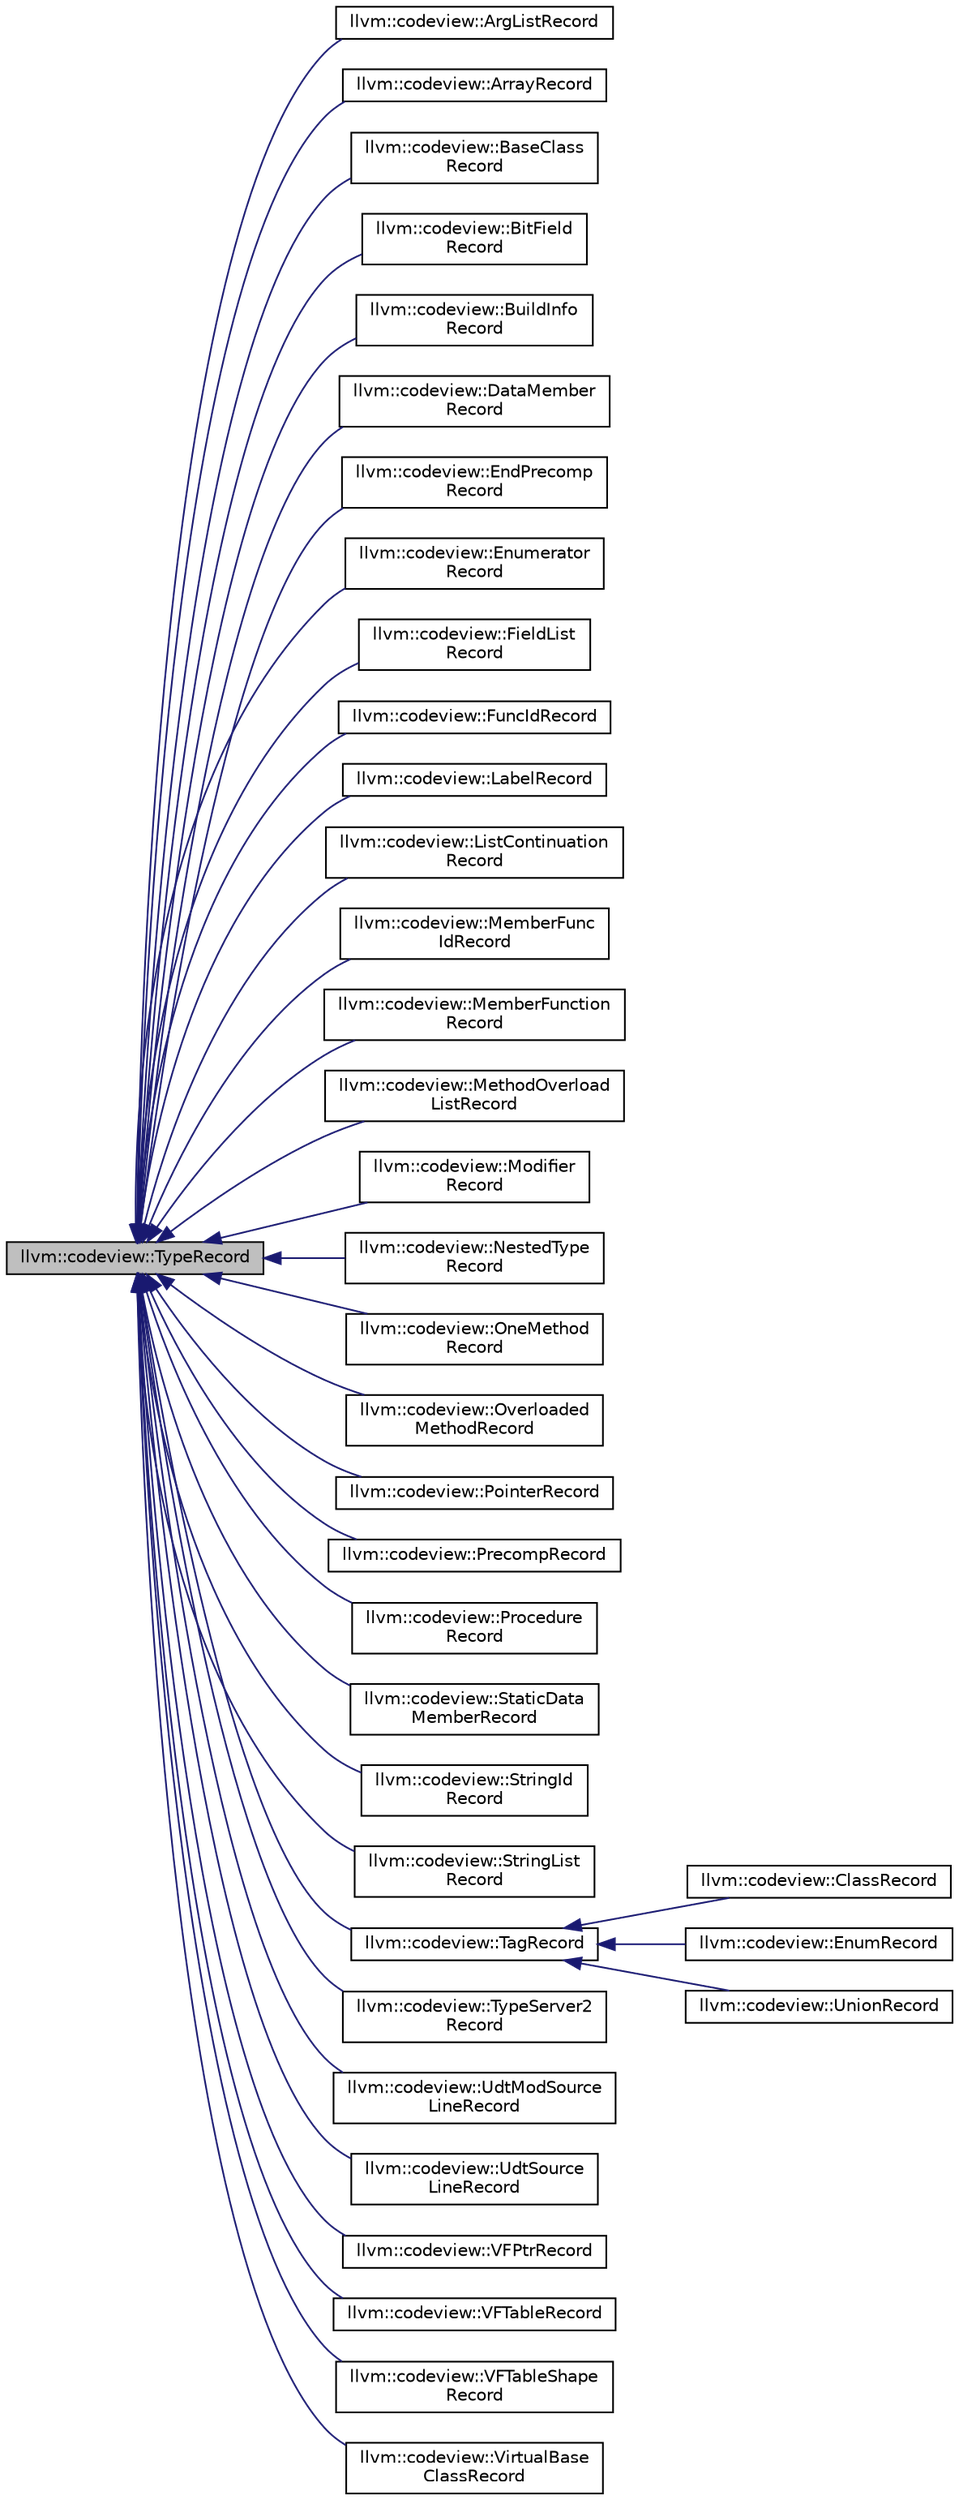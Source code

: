 digraph "llvm::codeview::TypeRecord"
{
 // LATEX_PDF_SIZE
  bgcolor="transparent";
  edge [fontname="Helvetica",fontsize="10",labelfontname="Helvetica",labelfontsize="10"];
  node [fontname="Helvetica",fontsize="10",shape="box"];
  rankdir="LR";
  Node1 [label="llvm::codeview::TypeRecord",height=0.2,width=0.4,color="black", fillcolor="grey75", style="filled", fontcolor="black",tooltip=" "];
  Node1 -> Node2 [dir="back",color="midnightblue",fontsize="10",style="solid",fontname="Helvetica"];
  Node2 [label="llvm::codeview::ArgListRecord",height=0.2,width=0.4,color="black",URL="$classllvm_1_1codeview_1_1ArgListRecord.html",tooltip=" "];
  Node1 -> Node3 [dir="back",color="midnightblue",fontsize="10",style="solid",fontname="Helvetica"];
  Node3 [label="llvm::codeview::ArrayRecord",height=0.2,width=0.4,color="black",URL="$classllvm_1_1codeview_1_1ArrayRecord.html",tooltip=" "];
  Node1 -> Node4 [dir="back",color="midnightblue",fontsize="10",style="solid",fontname="Helvetica"];
  Node4 [label="llvm::codeview::BaseClass\lRecord",height=0.2,width=0.4,color="black",URL="$classllvm_1_1codeview_1_1BaseClassRecord.html",tooltip=" "];
  Node1 -> Node5 [dir="back",color="midnightblue",fontsize="10",style="solid",fontname="Helvetica"];
  Node5 [label="llvm::codeview::BitField\lRecord",height=0.2,width=0.4,color="black",URL="$classllvm_1_1codeview_1_1BitFieldRecord.html",tooltip=" "];
  Node1 -> Node6 [dir="back",color="midnightblue",fontsize="10",style="solid",fontname="Helvetica"];
  Node6 [label="llvm::codeview::BuildInfo\lRecord",height=0.2,width=0.4,color="black",URL="$classllvm_1_1codeview_1_1BuildInfoRecord.html",tooltip=" "];
  Node1 -> Node7 [dir="back",color="midnightblue",fontsize="10",style="solid",fontname="Helvetica"];
  Node7 [label="llvm::codeview::DataMember\lRecord",height=0.2,width=0.4,color="black",URL="$classllvm_1_1codeview_1_1DataMemberRecord.html",tooltip=" "];
  Node1 -> Node8 [dir="back",color="midnightblue",fontsize="10",style="solid",fontname="Helvetica"];
  Node8 [label="llvm::codeview::EndPrecomp\lRecord",height=0.2,width=0.4,color="black",URL="$classllvm_1_1codeview_1_1EndPrecompRecord.html",tooltip=" "];
  Node1 -> Node9 [dir="back",color="midnightblue",fontsize="10",style="solid",fontname="Helvetica"];
  Node9 [label="llvm::codeview::Enumerator\lRecord",height=0.2,width=0.4,color="black",URL="$classllvm_1_1codeview_1_1EnumeratorRecord.html",tooltip=" "];
  Node1 -> Node10 [dir="back",color="midnightblue",fontsize="10",style="solid",fontname="Helvetica"];
  Node10 [label="llvm::codeview::FieldList\lRecord",height=0.2,width=0.4,color="black",URL="$classllvm_1_1codeview_1_1FieldListRecord.html",tooltip=" "];
  Node1 -> Node11 [dir="back",color="midnightblue",fontsize="10",style="solid",fontname="Helvetica"];
  Node11 [label="llvm::codeview::FuncIdRecord",height=0.2,width=0.4,color="black",URL="$classllvm_1_1codeview_1_1FuncIdRecord.html",tooltip=" "];
  Node1 -> Node12 [dir="back",color="midnightblue",fontsize="10",style="solid",fontname="Helvetica"];
  Node12 [label="llvm::codeview::LabelRecord",height=0.2,width=0.4,color="black",URL="$classllvm_1_1codeview_1_1LabelRecord.html",tooltip=" "];
  Node1 -> Node13 [dir="back",color="midnightblue",fontsize="10",style="solid",fontname="Helvetica"];
  Node13 [label="llvm::codeview::ListContinuation\lRecord",height=0.2,width=0.4,color="black",URL="$classllvm_1_1codeview_1_1ListContinuationRecord.html",tooltip="LF_INDEX - Used to chain two large LF_FIELDLIST or LF_METHODLIST records together."];
  Node1 -> Node14 [dir="back",color="midnightblue",fontsize="10",style="solid",fontname="Helvetica"];
  Node14 [label="llvm::codeview::MemberFunc\lIdRecord",height=0.2,width=0.4,color="black",URL="$classllvm_1_1codeview_1_1MemberFuncIdRecord.html",tooltip=" "];
  Node1 -> Node15 [dir="back",color="midnightblue",fontsize="10",style="solid",fontname="Helvetica"];
  Node15 [label="llvm::codeview::MemberFunction\lRecord",height=0.2,width=0.4,color="black",URL="$classllvm_1_1codeview_1_1MemberFunctionRecord.html",tooltip=" "];
  Node1 -> Node16 [dir="back",color="midnightblue",fontsize="10",style="solid",fontname="Helvetica"];
  Node16 [label="llvm::codeview::MethodOverload\lListRecord",height=0.2,width=0.4,color="black",URL="$classllvm_1_1codeview_1_1MethodOverloadListRecord.html",tooltip=" "];
  Node1 -> Node17 [dir="back",color="midnightblue",fontsize="10",style="solid",fontname="Helvetica"];
  Node17 [label="llvm::codeview::Modifier\lRecord",height=0.2,width=0.4,color="black",URL="$classllvm_1_1codeview_1_1ModifierRecord.html",tooltip=" "];
  Node1 -> Node18 [dir="back",color="midnightblue",fontsize="10",style="solid",fontname="Helvetica"];
  Node18 [label="llvm::codeview::NestedType\lRecord",height=0.2,width=0.4,color="black",URL="$classllvm_1_1codeview_1_1NestedTypeRecord.html",tooltip=" "];
  Node1 -> Node19 [dir="back",color="midnightblue",fontsize="10",style="solid",fontname="Helvetica"];
  Node19 [label="llvm::codeview::OneMethod\lRecord",height=0.2,width=0.4,color="black",URL="$classllvm_1_1codeview_1_1OneMethodRecord.html",tooltip=" "];
  Node1 -> Node20 [dir="back",color="midnightblue",fontsize="10",style="solid",fontname="Helvetica"];
  Node20 [label="llvm::codeview::Overloaded\lMethodRecord",height=0.2,width=0.4,color="black",URL="$classllvm_1_1codeview_1_1OverloadedMethodRecord.html",tooltip="For method overload sets. LF_METHOD."];
  Node1 -> Node21 [dir="back",color="midnightblue",fontsize="10",style="solid",fontname="Helvetica"];
  Node21 [label="llvm::codeview::PointerRecord",height=0.2,width=0.4,color="black",URL="$classllvm_1_1codeview_1_1PointerRecord.html",tooltip=" "];
  Node1 -> Node22 [dir="back",color="midnightblue",fontsize="10",style="solid",fontname="Helvetica"];
  Node22 [label="llvm::codeview::PrecompRecord",height=0.2,width=0.4,color="black",URL="$classllvm_1_1codeview_1_1PrecompRecord.html",tooltip=" "];
  Node1 -> Node23 [dir="back",color="midnightblue",fontsize="10",style="solid",fontname="Helvetica"];
  Node23 [label="llvm::codeview::Procedure\lRecord",height=0.2,width=0.4,color="black",URL="$classllvm_1_1codeview_1_1ProcedureRecord.html",tooltip=" "];
  Node1 -> Node24 [dir="back",color="midnightblue",fontsize="10",style="solid",fontname="Helvetica"];
  Node24 [label="llvm::codeview::StaticData\lMemberRecord",height=0.2,width=0.4,color="black",URL="$classllvm_1_1codeview_1_1StaticDataMemberRecord.html",tooltip=" "];
  Node1 -> Node25 [dir="back",color="midnightblue",fontsize="10",style="solid",fontname="Helvetica"];
  Node25 [label="llvm::codeview::StringId\lRecord",height=0.2,width=0.4,color="black",URL="$classllvm_1_1codeview_1_1StringIdRecord.html",tooltip=" "];
  Node1 -> Node26 [dir="back",color="midnightblue",fontsize="10",style="solid",fontname="Helvetica"];
  Node26 [label="llvm::codeview::StringList\lRecord",height=0.2,width=0.4,color="black",URL="$classllvm_1_1codeview_1_1StringListRecord.html",tooltip=" "];
  Node1 -> Node27 [dir="back",color="midnightblue",fontsize="10",style="solid",fontname="Helvetica"];
  Node27 [label="llvm::codeview::TagRecord",height=0.2,width=0.4,color="black",URL="$classllvm_1_1codeview_1_1TagRecord.html",tooltip=" "];
  Node27 -> Node28 [dir="back",color="midnightblue",fontsize="10",style="solid",fontname="Helvetica"];
  Node28 [label="llvm::codeview::ClassRecord",height=0.2,width=0.4,color="black",URL="$classllvm_1_1codeview_1_1ClassRecord.html",tooltip=" "];
  Node27 -> Node29 [dir="back",color="midnightblue",fontsize="10",style="solid",fontname="Helvetica"];
  Node29 [label="llvm::codeview::EnumRecord",height=0.2,width=0.4,color="black",URL="$classllvm_1_1codeview_1_1EnumRecord.html",tooltip=" "];
  Node27 -> Node30 [dir="back",color="midnightblue",fontsize="10",style="solid",fontname="Helvetica"];
  Node30 [label="llvm::codeview::UnionRecord",height=0.2,width=0.4,color="black",URL="$structllvm_1_1codeview_1_1UnionRecord.html",tooltip=" "];
  Node1 -> Node31 [dir="back",color="midnightblue",fontsize="10",style="solid",fontname="Helvetica"];
  Node31 [label="llvm::codeview::TypeServer2\lRecord",height=0.2,width=0.4,color="black",URL="$classllvm_1_1codeview_1_1TypeServer2Record.html",tooltip=" "];
  Node1 -> Node32 [dir="back",color="midnightblue",fontsize="10",style="solid",fontname="Helvetica"];
  Node32 [label="llvm::codeview::UdtModSource\lLineRecord",height=0.2,width=0.4,color="black",URL="$classllvm_1_1codeview_1_1UdtModSourceLineRecord.html",tooltip=" "];
  Node1 -> Node33 [dir="back",color="midnightblue",fontsize="10",style="solid",fontname="Helvetica"];
  Node33 [label="llvm::codeview::UdtSource\lLineRecord",height=0.2,width=0.4,color="black",URL="$classllvm_1_1codeview_1_1UdtSourceLineRecord.html",tooltip=" "];
  Node1 -> Node34 [dir="back",color="midnightblue",fontsize="10",style="solid",fontname="Helvetica"];
  Node34 [label="llvm::codeview::VFPtrRecord",height=0.2,width=0.4,color="black",URL="$classllvm_1_1codeview_1_1VFPtrRecord.html",tooltip=" "];
  Node1 -> Node35 [dir="back",color="midnightblue",fontsize="10",style="solid",fontname="Helvetica"];
  Node35 [label="llvm::codeview::VFTableRecord",height=0.2,width=0.4,color="black",URL="$classllvm_1_1codeview_1_1VFTableRecord.html",tooltip=" "];
  Node1 -> Node36 [dir="back",color="midnightblue",fontsize="10",style="solid",fontname="Helvetica"];
  Node36 [label="llvm::codeview::VFTableShape\lRecord",height=0.2,width=0.4,color="black",URL="$classllvm_1_1codeview_1_1VFTableShapeRecord.html",tooltip=" "];
  Node1 -> Node37 [dir="back",color="midnightblue",fontsize="10",style="solid",fontname="Helvetica"];
  Node37 [label="llvm::codeview::VirtualBase\lClassRecord",height=0.2,width=0.4,color="black",URL="$classllvm_1_1codeview_1_1VirtualBaseClassRecord.html",tooltip=" "];
}

